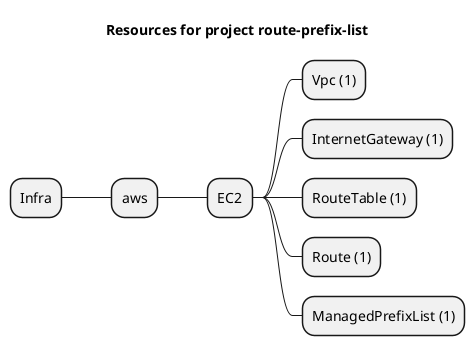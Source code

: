 @startmindmap
title Resources for project route-prefix-list
skinparam monochrome true
+ Infra
++ aws
+++ EC2
++++ Vpc (1)
++++ InternetGateway (1)
++++ RouteTable (1)
++++ Route (1)
++++ ManagedPrefixList (1)
@endmindmap